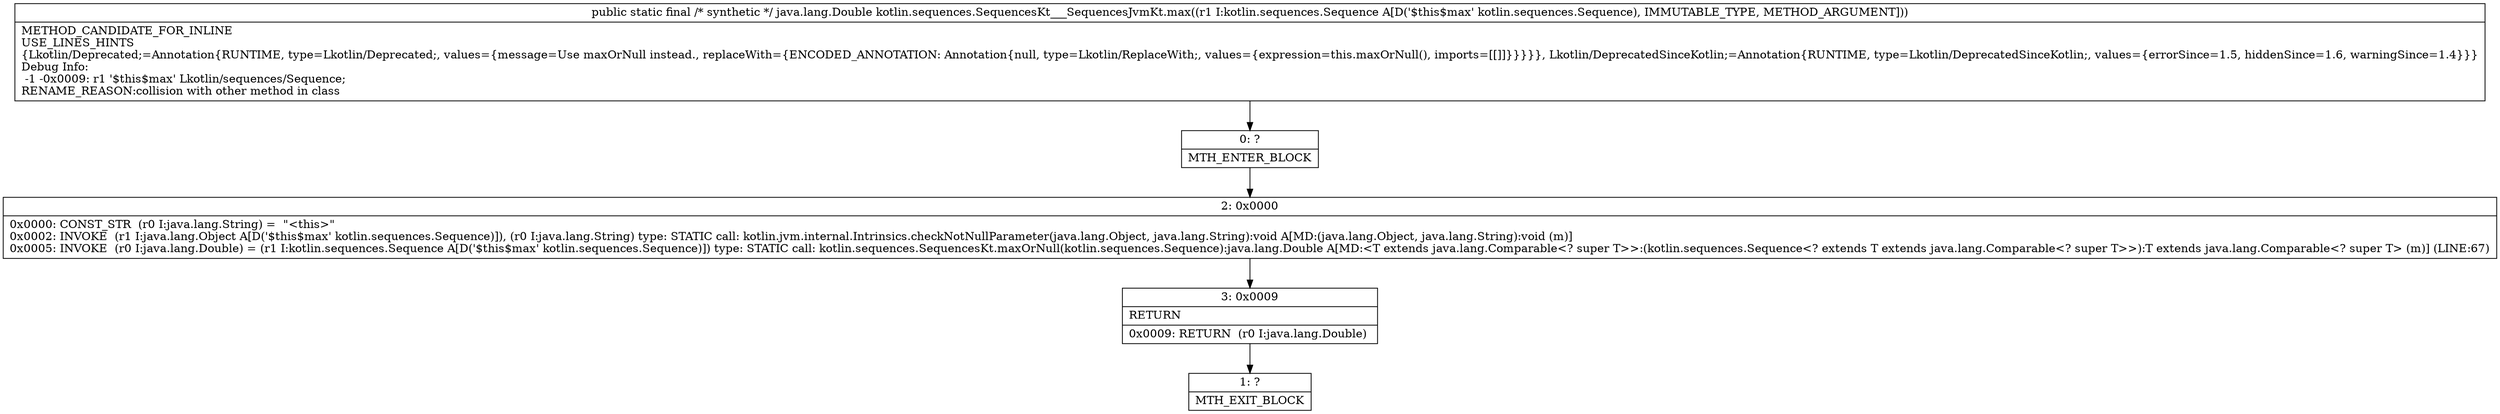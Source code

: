 digraph "CFG forkotlin.sequences.SequencesKt___SequencesJvmKt.max(Lkotlin\/sequences\/Sequence;)Ljava\/lang\/Double;" {
Node_0 [shape=record,label="{0\:\ ?|MTH_ENTER_BLOCK\l}"];
Node_2 [shape=record,label="{2\:\ 0x0000|0x0000: CONST_STR  (r0 I:java.lang.String) =  \"\<this\>\" \l0x0002: INVOKE  (r1 I:java.lang.Object A[D('$this$max' kotlin.sequences.Sequence)]), (r0 I:java.lang.String) type: STATIC call: kotlin.jvm.internal.Intrinsics.checkNotNullParameter(java.lang.Object, java.lang.String):void A[MD:(java.lang.Object, java.lang.String):void (m)]\l0x0005: INVOKE  (r0 I:java.lang.Double) = (r1 I:kotlin.sequences.Sequence A[D('$this$max' kotlin.sequences.Sequence)]) type: STATIC call: kotlin.sequences.SequencesKt.maxOrNull(kotlin.sequences.Sequence):java.lang.Double A[MD:\<T extends java.lang.Comparable\<? super T\>\>:(kotlin.sequences.Sequence\<? extends T extends java.lang.Comparable\<? super T\>\>):T extends java.lang.Comparable\<? super T\> (m)] (LINE:67)\l}"];
Node_3 [shape=record,label="{3\:\ 0x0009|RETURN\l|0x0009: RETURN  (r0 I:java.lang.Double) \l}"];
Node_1 [shape=record,label="{1\:\ ?|MTH_EXIT_BLOCK\l}"];
MethodNode[shape=record,label="{public static final \/* synthetic *\/ java.lang.Double kotlin.sequences.SequencesKt___SequencesJvmKt.max((r1 I:kotlin.sequences.Sequence A[D('$this$max' kotlin.sequences.Sequence), IMMUTABLE_TYPE, METHOD_ARGUMENT]))  | METHOD_CANDIDATE_FOR_INLINE\lUSE_LINES_HINTS\l\{Lkotlin\/Deprecated;=Annotation\{RUNTIME, type=Lkotlin\/Deprecated;, values=\{message=Use maxOrNull instead., replaceWith=\{ENCODED_ANNOTATION: Annotation\{null, type=Lkotlin\/ReplaceWith;, values=\{expression=this.maxOrNull(), imports=[[]]\}\}\}\}\}, Lkotlin\/DeprecatedSinceKotlin;=Annotation\{RUNTIME, type=Lkotlin\/DeprecatedSinceKotlin;, values=\{errorSince=1.5, hiddenSince=1.6, warningSince=1.4\}\}\}\lDebug Info:\l  \-1 \-0x0009: r1 '$this$max' Lkotlin\/sequences\/Sequence;\lRENAME_REASON:collision with other method in class\l}"];
MethodNode -> Node_0;Node_0 -> Node_2;
Node_2 -> Node_3;
Node_3 -> Node_1;
}

